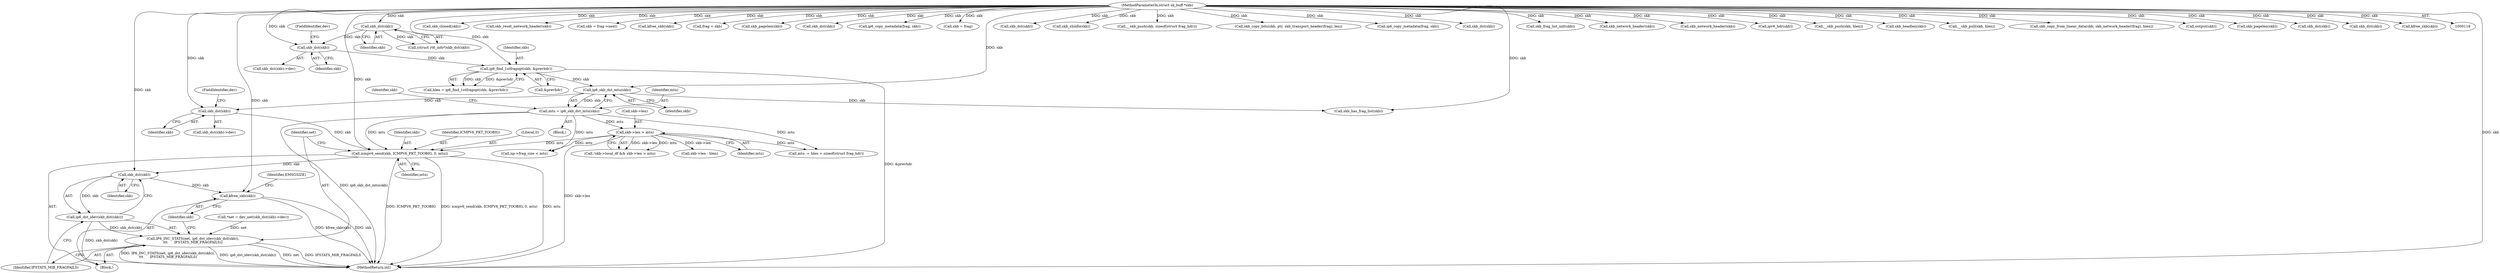 digraph "0_linux_87c48fa3b4630905f98268dde838ee43626a060c_1@API" {
"1000208" [label="(Call,icmpv6_send(skb, ICMPV6_PKT_TOOBIG, 0, mtu))"];
"1000205" [label="(Call,skb_dst(skb))"];
"1000186" [label="(Call,ip6_skb_dst_mtu(skb))"];
"1000176" [label="(Call,ip6_find_1stfragopt(skb, &prevhdr))"];
"1000171" [label="(Call,skb_dst(skb))"];
"1000128" [label="(Call,skb_dst(skb))"];
"1000119" [label="(MethodParameterIn,struct sk_buff *skb)"];
"1000184" [label="(Call,mtu = ip6_skb_dst_mtu(skb))"];
"1000194" [label="(Call,skb->len > mtu)"];
"1000216" [label="(Call,skb_dst(skb))"];
"1000215" [label="(Call,ip6_dst_idev(skb_dst(skb)))"];
"1000213" [label="(Call,IP6_INC_STATS(net, ip6_dst_idev(skb_dst(skb)),\n\t\t\t      IPSTATS_MIB_FRAGFAILS))"];
"1000219" [label="(Call,kfree_skb(skb))"];
"1000271" [label="(Call,skb_cloned(skb))"];
"1000643" [label="(Call,skb->len - hlen)"];
"1000177" [label="(Identifier,skb)"];
"1000172" [label="(Identifier,skb)"];
"1000381" [label="(Call,skb_reset_network_header(skb))"];
"1000219" [label="(Call,kfree_skb(skb))"];
"1000591" [label="(Call,skb = frag->next)"];
"1000176" [label="(Call,ip6_find_1stfragopt(skb, &prevhdr))"];
"1000868" [label="(Call,kfree_skb(skb))"];
"1000242" [label="(Call,mtu -= hlen + sizeof(struct frag_hdr))"];
"1000223" [label="(Identifier,EMSGSIZE)"];
"1000195" [label="(Call,skb->len)"];
"1000174" [label="(Call,hlen = ip6_find_1stfragopt(skb, &prevhdr))"];
"1000598" [label="(Call,frag = skb)"];
"1000170" [label="(Call,skb_dst(skb)->dev)"];
"1000227" [label="(Call,np->frag_size < mtu)"];
"1000414" [label="(Call,skb_pagelen(skb))"];
"1000194" [label="(Call,skb->len > mtu)"];
"1000126" [label="(Call,(struct rt6_info*)skb_dst(skb))"];
"1000214" [label="(Identifier,net)"];
"1000854" [label="(Call,skb_dst(skb))"];
"1000529" [label="(Call,ip6_copy_metadata(frag, skb))"];
"1000218" [label="(Identifier,IPSTATS_MIB_FRAGFAILS)"];
"1000192" [label="(Identifier,skb)"];
"1000206" [label="(Identifier,skb)"];
"1000553" [label="(Call,skb = frag)"];
"1000187" [label="(Identifier,skb)"];
"1000173" [label="(FieldIdentifier,dev)"];
"1000207" [label="(FieldIdentifier,dev)"];
"1000128" [label="(Call,skb_dst(skb))"];
"1000213" [label="(Call,IP6_INC_STATS(net, ip6_dst_idev(skb_dst(skb)),\n\t\t\t      IPSTATS_MIB_FRAGFAILS))"];
"1000205" [label="(Call,skb_dst(skb))"];
"1000249" [label="(Call,skb_has_frag_list(skb))"];
"1000361" [label="(Call,skb_dst(skb))"];
"1000198" [label="(Identifier,mtu)"];
"1000208" [label="(Call,icmpv6_send(skb, ICMPV6_PKT_TOOBIG, 0, mtu))"];
"1000209" [label="(Identifier,skb)"];
"1000338" [label="(Call,skb_shinfo(skb))"];
"1000186" [label="(Call,ip6_skb_dst_mtu(skb))"];
"1000210" [label="(Identifier,ICMPV6_PKT_TOOBIG)"];
"1000171" [label="(Call,skb_dst(skb))"];
"1000215" [label="(Call,ip6_dst_idev(skb_dst(skb)))"];
"1000178" [label="(Call,&prevhdr)"];
"1000374" [label="(Call,__skb_push(skb, sizeof(struct frag_hdr)))"];
"1000199" [label="(Block,)"];
"1000794" [label="(Call,skb_copy_bits(skb, ptr, skb_transport_header(frag), len))"];
"1000710" [label="(Call,ip6_copy_metadata(frag, skb))"];
"1000212" [label="(Identifier,mtu)"];
"1000129" [label="(Identifier,skb)"];
"1000848" [label="(Call,skb_dst(skb))"];
"1000121" [label="(Block,)"];
"1000217" [label="(Identifier,skb)"];
"1000167" [label="(Call,*net = dev_net(skb_dst(skb)->dev))"];
"1000872" [label="(MethodReturn,int)"];
"1000185" [label="(Identifier,mtu)"];
"1000216" [label="(Call,skb_dst(skb))"];
"1000204" [label="(Call,skb_dst(skb)->dev)"];
"1000341" [label="(Call,skb_frag_list_init(skb))"];
"1000350" [label="(Call,skb_network_header(skb))"];
"1000384" [label="(Call,skb_network_header(skb))"];
"1000431" [label="(Call,ipv6_hdr(skb))"];
"1000220" [label="(Identifier,skb)"];
"1000184" [label="(Call,mtu = ip6_skb_dst_mtu(skb))"];
"1000378" [label="(Call,__skb_push(skb, hlen))"];
"1000422" [label="(Call,skb_headlen(skb))"];
"1000367" [label="(Call,__skb_pull(skb, hlen))"];
"1000760" [label="(Call,skb_copy_from_linear_data(skb, skb_network_header(frag), hlen))"];
"1000534" [label="(Call,output(skb))"];
"1000255" [label="(Call,skb_pagelen(skb))"];
"1000865" [label="(Call,skb_dst(skb))"];
"1000702" [label="(Call,skb_dst(skb))"];
"1000189" [label="(Call,!skb->local_df && skb->len > mtu)"];
"1000857" [label="(Call,kfree_skb(skb))"];
"1000119" [label="(MethodParameterIn,struct sk_buff *skb)"];
"1000211" [label="(Literal,0)"];
"1000208" -> "1000199"  [label="AST: "];
"1000208" -> "1000212"  [label="CFG: "];
"1000209" -> "1000208"  [label="AST: "];
"1000210" -> "1000208"  [label="AST: "];
"1000211" -> "1000208"  [label="AST: "];
"1000212" -> "1000208"  [label="AST: "];
"1000214" -> "1000208"  [label="CFG: "];
"1000208" -> "1000872"  [label="DDG: ICMPV6_PKT_TOOBIG"];
"1000208" -> "1000872"  [label="DDG: icmpv6_send(skb, ICMPV6_PKT_TOOBIG, 0, mtu)"];
"1000208" -> "1000872"  [label="DDG: mtu"];
"1000205" -> "1000208"  [label="DDG: skb"];
"1000119" -> "1000208"  [label="DDG: skb"];
"1000184" -> "1000208"  [label="DDG: mtu"];
"1000194" -> "1000208"  [label="DDG: mtu"];
"1000208" -> "1000216"  [label="DDG: skb"];
"1000205" -> "1000204"  [label="AST: "];
"1000205" -> "1000206"  [label="CFG: "];
"1000206" -> "1000205"  [label="AST: "];
"1000207" -> "1000205"  [label="CFG: "];
"1000186" -> "1000205"  [label="DDG: skb"];
"1000119" -> "1000205"  [label="DDG: skb"];
"1000186" -> "1000184"  [label="AST: "];
"1000186" -> "1000187"  [label="CFG: "];
"1000187" -> "1000186"  [label="AST: "];
"1000184" -> "1000186"  [label="CFG: "];
"1000186" -> "1000184"  [label="DDG: skb"];
"1000176" -> "1000186"  [label="DDG: skb"];
"1000119" -> "1000186"  [label="DDG: skb"];
"1000186" -> "1000249"  [label="DDG: skb"];
"1000176" -> "1000174"  [label="AST: "];
"1000176" -> "1000178"  [label="CFG: "];
"1000177" -> "1000176"  [label="AST: "];
"1000178" -> "1000176"  [label="AST: "];
"1000174" -> "1000176"  [label="CFG: "];
"1000176" -> "1000872"  [label="DDG: &prevhdr"];
"1000176" -> "1000174"  [label="DDG: skb"];
"1000176" -> "1000174"  [label="DDG: &prevhdr"];
"1000171" -> "1000176"  [label="DDG: skb"];
"1000119" -> "1000176"  [label="DDG: skb"];
"1000171" -> "1000170"  [label="AST: "];
"1000171" -> "1000172"  [label="CFG: "];
"1000172" -> "1000171"  [label="AST: "];
"1000173" -> "1000171"  [label="CFG: "];
"1000128" -> "1000171"  [label="DDG: skb"];
"1000119" -> "1000171"  [label="DDG: skb"];
"1000128" -> "1000126"  [label="AST: "];
"1000128" -> "1000129"  [label="CFG: "];
"1000129" -> "1000128"  [label="AST: "];
"1000126" -> "1000128"  [label="CFG: "];
"1000128" -> "1000126"  [label="DDG: skb"];
"1000119" -> "1000128"  [label="DDG: skb"];
"1000119" -> "1000118"  [label="AST: "];
"1000119" -> "1000872"  [label="DDG: skb"];
"1000119" -> "1000216"  [label="DDG: skb"];
"1000119" -> "1000219"  [label="DDG: skb"];
"1000119" -> "1000249"  [label="DDG: skb"];
"1000119" -> "1000255"  [label="DDG: skb"];
"1000119" -> "1000271"  [label="DDG: skb"];
"1000119" -> "1000338"  [label="DDG: skb"];
"1000119" -> "1000341"  [label="DDG: skb"];
"1000119" -> "1000350"  [label="DDG: skb"];
"1000119" -> "1000361"  [label="DDG: skb"];
"1000119" -> "1000367"  [label="DDG: skb"];
"1000119" -> "1000374"  [label="DDG: skb"];
"1000119" -> "1000378"  [label="DDG: skb"];
"1000119" -> "1000381"  [label="DDG: skb"];
"1000119" -> "1000384"  [label="DDG: skb"];
"1000119" -> "1000414"  [label="DDG: skb"];
"1000119" -> "1000422"  [label="DDG: skb"];
"1000119" -> "1000431"  [label="DDG: skb"];
"1000119" -> "1000529"  [label="DDG: skb"];
"1000119" -> "1000534"  [label="DDG: skb"];
"1000119" -> "1000553"  [label="DDG: skb"];
"1000119" -> "1000591"  [label="DDG: skb"];
"1000119" -> "1000598"  [label="DDG: skb"];
"1000119" -> "1000702"  [label="DDG: skb"];
"1000119" -> "1000710"  [label="DDG: skb"];
"1000119" -> "1000760"  [label="DDG: skb"];
"1000119" -> "1000794"  [label="DDG: skb"];
"1000119" -> "1000848"  [label="DDG: skb"];
"1000119" -> "1000854"  [label="DDG: skb"];
"1000119" -> "1000857"  [label="DDG: skb"];
"1000119" -> "1000865"  [label="DDG: skb"];
"1000119" -> "1000868"  [label="DDG: skb"];
"1000184" -> "1000121"  [label="AST: "];
"1000185" -> "1000184"  [label="AST: "];
"1000192" -> "1000184"  [label="CFG: "];
"1000184" -> "1000872"  [label="DDG: ip6_skb_dst_mtu(skb)"];
"1000184" -> "1000194"  [label="DDG: mtu"];
"1000184" -> "1000227"  [label="DDG: mtu"];
"1000184" -> "1000242"  [label="DDG: mtu"];
"1000194" -> "1000189"  [label="AST: "];
"1000194" -> "1000198"  [label="CFG: "];
"1000195" -> "1000194"  [label="AST: "];
"1000198" -> "1000194"  [label="AST: "];
"1000189" -> "1000194"  [label="CFG: "];
"1000194" -> "1000872"  [label="DDG: skb->len"];
"1000194" -> "1000189"  [label="DDG: skb->len"];
"1000194" -> "1000189"  [label="DDG: mtu"];
"1000194" -> "1000227"  [label="DDG: mtu"];
"1000194" -> "1000242"  [label="DDG: mtu"];
"1000194" -> "1000643"  [label="DDG: skb->len"];
"1000216" -> "1000215"  [label="AST: "];
"1000216" -> "1000217"  [label="CFG: "];
"1000217" -> "1000216"  [label="AST: "];
"1000215" -> "1000216"  [label="CFG: "];
"1000216" -> "1000215"  [label="DDG: skb"];
"1000216" -> "1000219"  [label="DDG: skb"];
"1000215" -> "1000213"  [label="AST: "];
"1000218" -> "1000215"  [label="CFG: "];
"1000215" -> "1000872"  [label="DDG: skb_dst(skb)"];
"1000215" -> "1000213"  [label="DDG: skb_dst(skb)"];
"1000213" -> "1000199"  [label="AST: "];
"1000213" -> "1000218"  [label="CFG: "];
"1000214" -> "1000213"  [label="AST: "];
"1000218" -> "1000213"  [label="AST: "];
"1000220" -> "1000213"  [label="CFG: "];
"1000213" -> "1000872"  [label="DDG: net"];
"1000213" -> "1000872"  [label="DDG: IPSTATS_MIB_FRAGFAILS"];
"1000213" -> "1000872"  [label="DDG: IP6_INC_STATS(net, ip6_dst_idev(skb_dst(skb)),\n\t\t\t      IPSTATS_MIB_FRAGFAILS)"];
"1000213" -> "1000872"  [label="DDG: ip6_dst_idev(skb_dst(skb))"];
"1000167" -> "1000213"  [label="DDG: net"];
"1000219" -> "1000199"  [label="AST: "];
"1000219" -> "1000220"  [label="CFG: "];
"1000220" -> "1000219"  [label="AST: "];
"1000223" -> "1000219"  [label="CFG: "];
"1000219" -> "1000872"  [label="DDG: kfree_skb(skb)"];
"1000219" -> "1000872"  [label="DDG: skb"];
}
